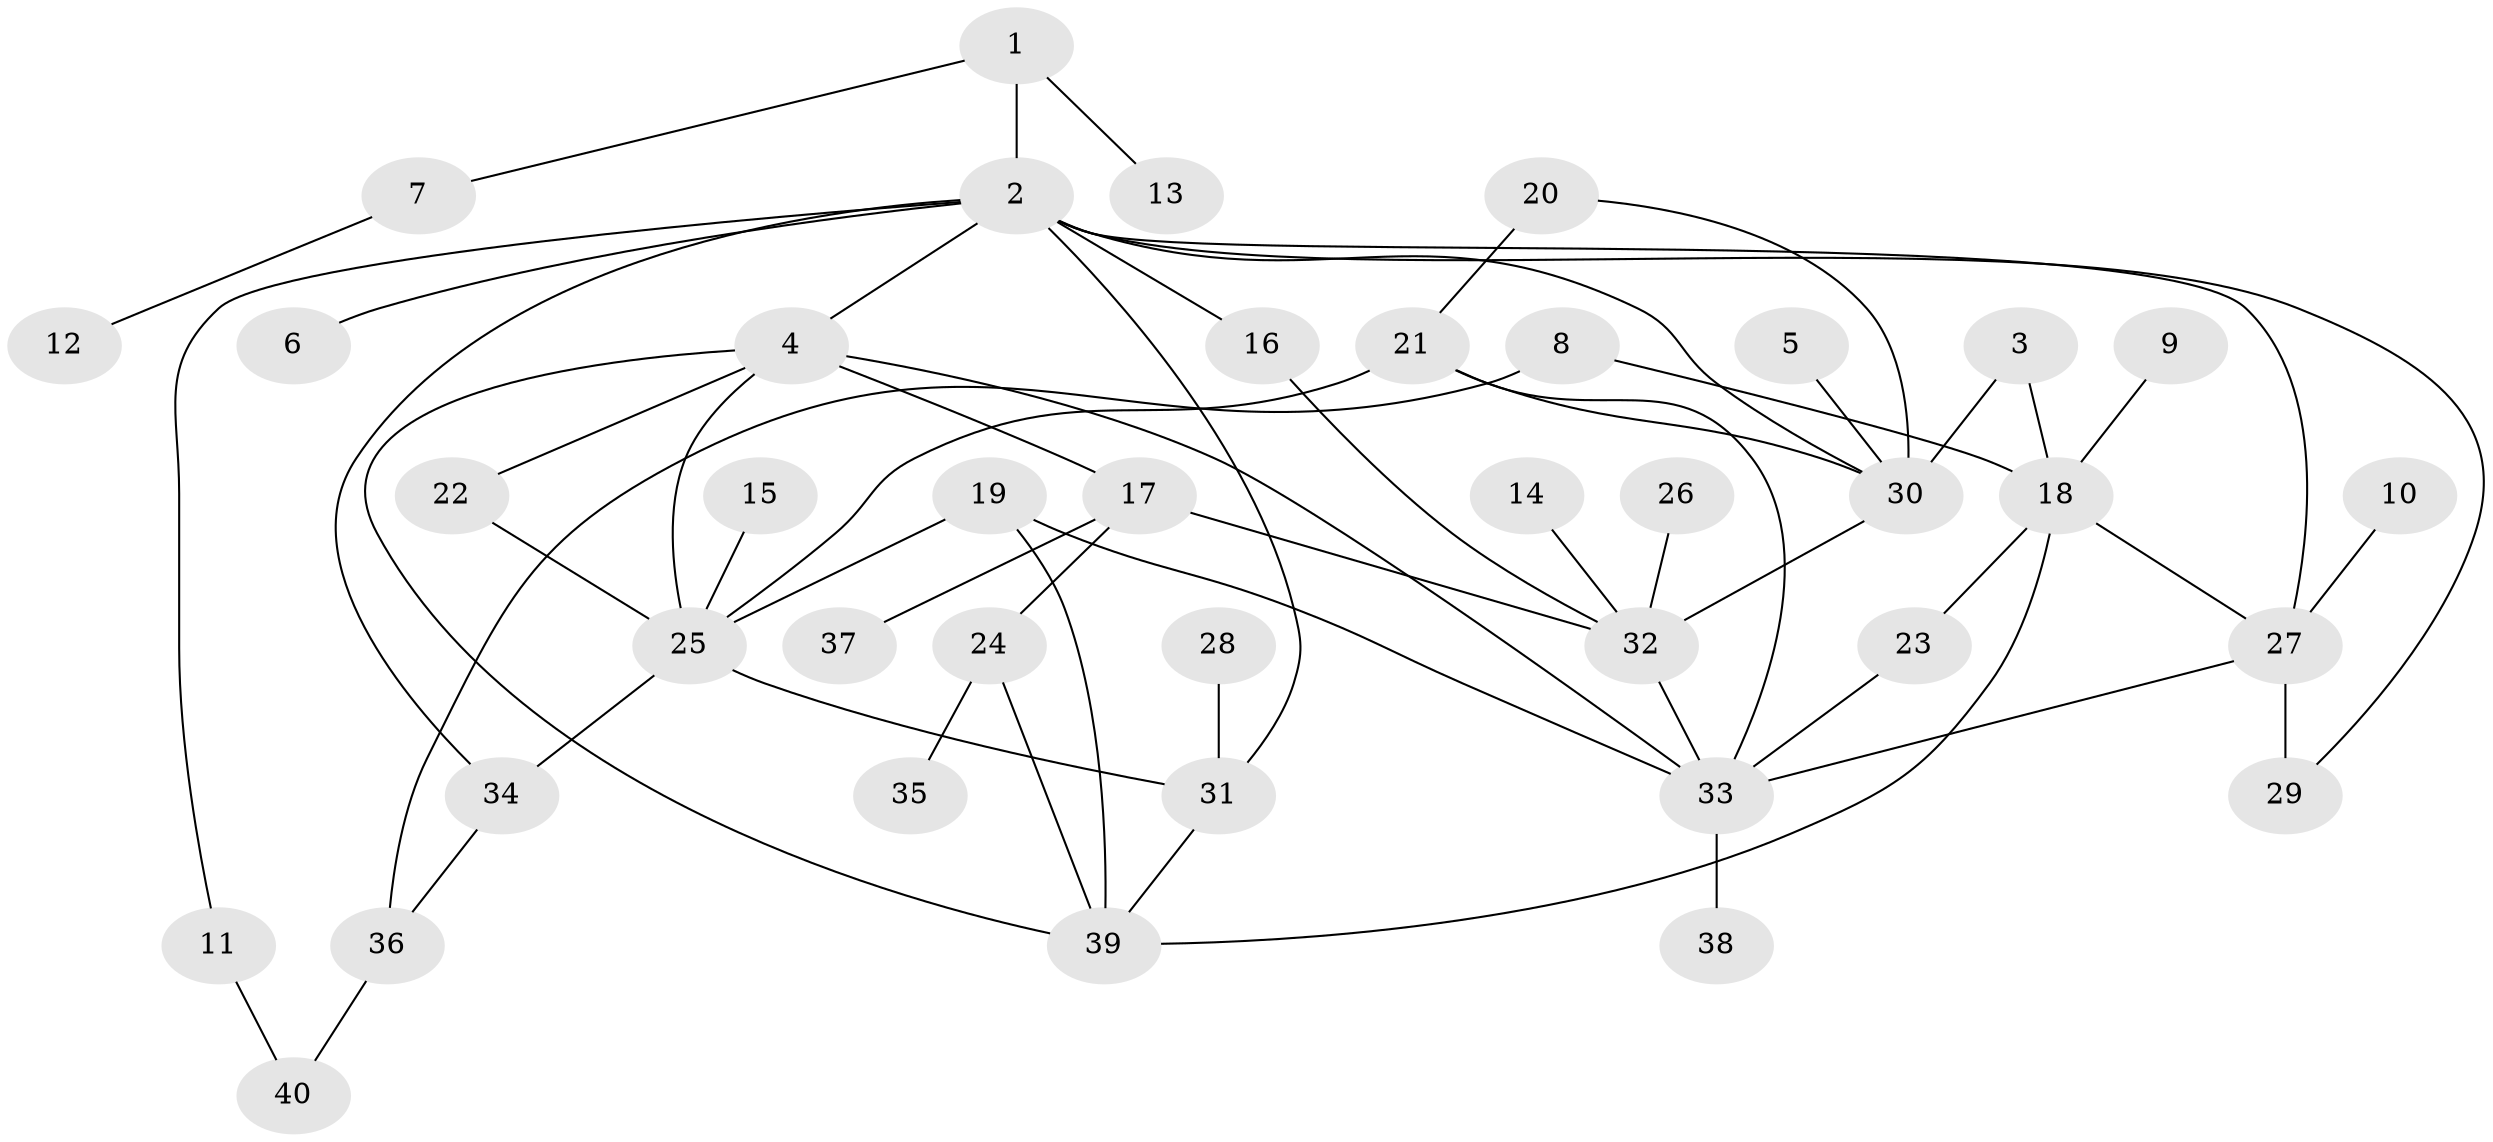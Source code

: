 // original degree distribution, {8: 0.0125, 3: 0.1375, 2: 0.35, 6: 0.0375, 5: 0.05, 4: 0.125, 1: 0.275, 7: 0.0125}
// Generated by graph-tools (version 1.1) at 2025/49/03/09/25 03:49:18]
// undirected, 40 vertices, 59 edges
graph export_dot {
graph [start="1"]
  node [color=gray90,style=filled];
  1;
  2;
  3;
  4;
  5;
  6;
  7;
  8;
  9;
  10;
  11;
  12;
  13;
  14;
  15;
  16;
  17;
  18;
  19;
  20;
  21;
  22;
  23;
  24;
  25;
  26;
  27;
  28;
  29;
  30;
  31;
  32;
  33;
  34;
  35;
  36;
  37;
  38;
  39;
  40;
  1 -- 2 [weight=1.0];
  1 -- 7 [weight=1.0];
  1 -- 13 [weight=1.0];
  2 -- 4 [weight=1.0];
  2 -- 6 [weight=1.0];
  2 -- 11 [weight=1.0];
  2 -- 16 [weight=1.0];
  2 -- 27 [weight=1.0];
  2 -- 29 [weight=1.0];
  2 -- 30 [weight=1.0];
  2 -- 31 [weight=1.0];
  2 -- 34 [weight=1.0];
  3 -- 18 [weight=1.0];
  3 -- 30 [weight=1.0];
  4 -- 17 [weight=1.0];
  4 -- 22 [weight=1.0];
  4 -- 25 [weight=1.0];
  4 -- 33 [weight=1.0];
  4 -- 39 [weight=1.0];
  5 -- 30 [weight=1.0];
  7 -- 12 [weight=1.0];
  8 -- 18 [weight=1.0];
  8 -- 36 [weight=1.0];
  9 -- 18 [weight=1.0];
  10 -- 27 [weight=1.0];
  11 -- 40 [weight=1.0];
  14 -- 32 [weight=1.0];
  15 -- 25 [weight=1.0];
  16 -- 32 [weight=1.0];
  17 -- 24 [weight=1.0];
  17 -- 32 [weight=1.0];
  17 -- 37 [weight=1.0];
  18 -- 23 [weight=1.0];
  18 -- 27 [weight=1.0];
  18 -- 39 [weight=1.0];
  19 -- 25 [weight=1.0];
  19 -- 33 [weight=1.0];
  19 -- 39 [weight=2.0];
  20 -- 21 [weight=1.0];
  20 -- 30 [weight=1.0];
  21 -- 25 [weight=1.0];
  21 -- 30 [weight=1.0];
  21 -- 33 [weight=1.0];
  22 -- 25 [weight=1.0];
  23 -- 33 [weight=1.0];
  24 -- 35 [weight=1.0];
  24 -- 39 [weight=1.0];
  25 -- 31 [weight=1.0];
  25 -- 34 [weight=1.0];
  26 -- 32 [weight=1.0];
  27 -- 29 [weight=2.0];
  27 -- 33 [weight=1.0];
  28 -- 31 [weight=1.0];
  30 -- 32 [weight=1.0];
  31 -- 39 [weight=1.0];
  32 -- 33 [weight=1.0];
  33 -- 38 [weight=1.0];
  34 -- 36 [weight=1.0];
  36 -- 40 [weight=1.0];
}

